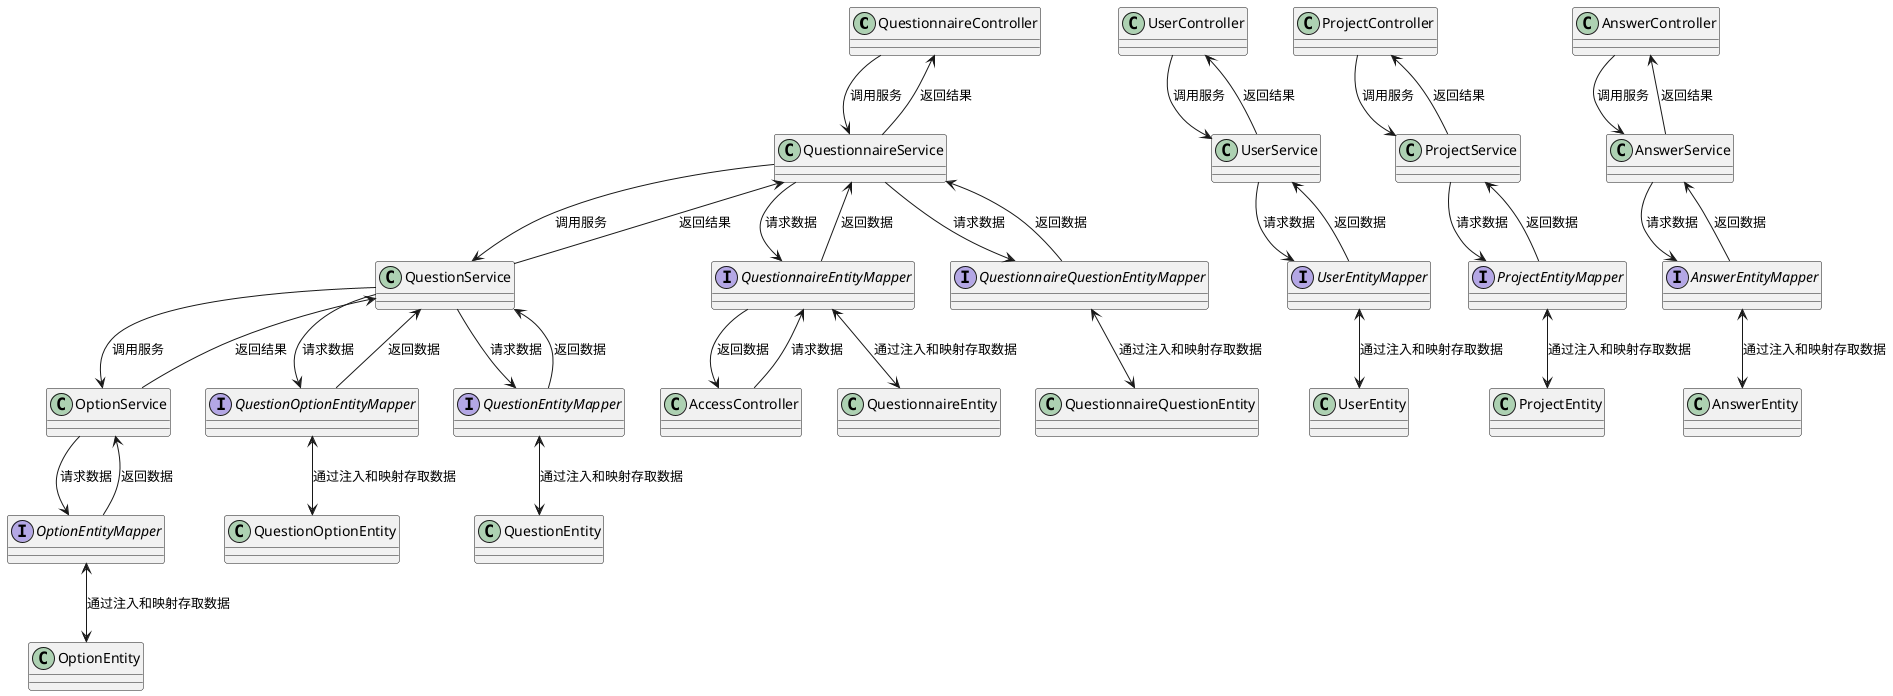 @startuml
class QuestionnaireController {}
class UserController {}
class ProjectController {}
class AccessController {}
class AnswerController {}

class AnswerService {}
class OptionService {}
class ProjectService {}
class QuestionnaireService {}
class QuestionService {}
class UserService {}

interface QuestionOptionEntityMapper {}
interface OptionEntityMapper {}
interface QuestionEntityMapper {}
interface QuestionnaireEntityMapper {}
interface QuestionnaireQuestionEntityMapper {}
interface AnswerEntityMapper {}
interface ProjectEntityMapper {}
interface UserEntityMapper {}


UserController --> UserService : 调用服务
UserService --> UserEntityMapper : 请求数据
UserEntityMapper <--> UserEntity : 通过注入和映射存取数据
UserEntityMapper --> UserService : 返回数据
UserService --> UserController : 返回结果

ProjectController --> ProjectService : 调用服务
ProjectService --> ProjectEntityMapper : 请求数据
ProjectEntityMapper <--> ProjectEntity : 通过注入和映射存取数据
ProjectEntityMapper --> ProjectService : 返回数据
ProjectService --> ProjectController : 返回结果

QuestionnaireController --> QuestionnaireService : 调用服务
QuestionnaireService --> QuestionService : 调用服务
QuestionService --> QuestionnaireService : 返回结果
QuestionnaireService --> QuestionnaireEntityMapper : 请求数据
QuestionnaireEntityMapper <--> QuestionnaireEntity : 通过注入和映射存取数据
QuestionnaireEntityMapper --> QuestionnaireService : 返回数据
QuestionnaireService --> QuestionnaireQuestionEntityMapper : 请求数据
QuestionnaireQuestionEntityMapper <--> QuestionnaireQuestionEntity : 通过注入和映射存取数据
QuestionnaireQuestionEntityMapper --> QuestionnaireService : 返回数据
QuestionnaireService --> QuestionnaireController : 返回结果

AccessController --> QuestionnaireEntityMapper : 请求数据
QuestionnaireEntityMapper --> AccessController : 返回数据

AnswerController --> AnswerService : 调用服务
AnswerService --> AnswerEntityMapper : 请求数据
AnswerEntityMapper <--> AnswerEntity : 通过注入和映射存取数据
AnswerEntityMapper --> AnswerService : 返回数据
AnswerService --> AnswerController : 返回结果

QuestionService --> OptionService : 调用服务
OptionService --> OptionEntityMapper : 请求数据
OptionEntityMapper <--> OptionEntity : 通过注入和映射存取数据
OptionEntityMapper --> OptionService : 返回数据
OptionService --> QuestionService : 返回结果
QuestionService --> QuestionEntityMapper : 请求数据
QuestionEntityMapper <--> QuestionEntity : 通过注入和映射存取数据
QuestionEntityMapper --> QuestionService : 返回数据
QuestionService --> QuestionOptionEntityMapper : 请求数据
QuestionOptionEntityMapper <--> QuestionOptionEntity : 通过注入和映射存取数据
QuestionOptionEntityMapper --> QuestionService : 返回数据


@enduml